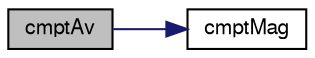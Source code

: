 digraph "cmptAv"
{
  bgcolor="transparent";
  edge [fontname="FreeSans",fontsize="10",labelfontname="FreeSans",labelfontsize="10"];
  node [fontname="FreeSans",fontsize="10",shape=record];
  rankdir="LR";
  Node69499 [label="cmptAv",height=0.2,width=0.4,color="black", fillcolor="grey75", style="filled", fontcolor="black"];
  Node69499 -> Node69500 [color="midnightblue",fontsize="10",style="solid",fontname="FreeSans"];
  Node69500 [label="cmptMag",height=0.2,width=0.4,color="black",URL="$a21124.html#acf2383c8a0a1d5fef3eb5255b950229d"];
}
